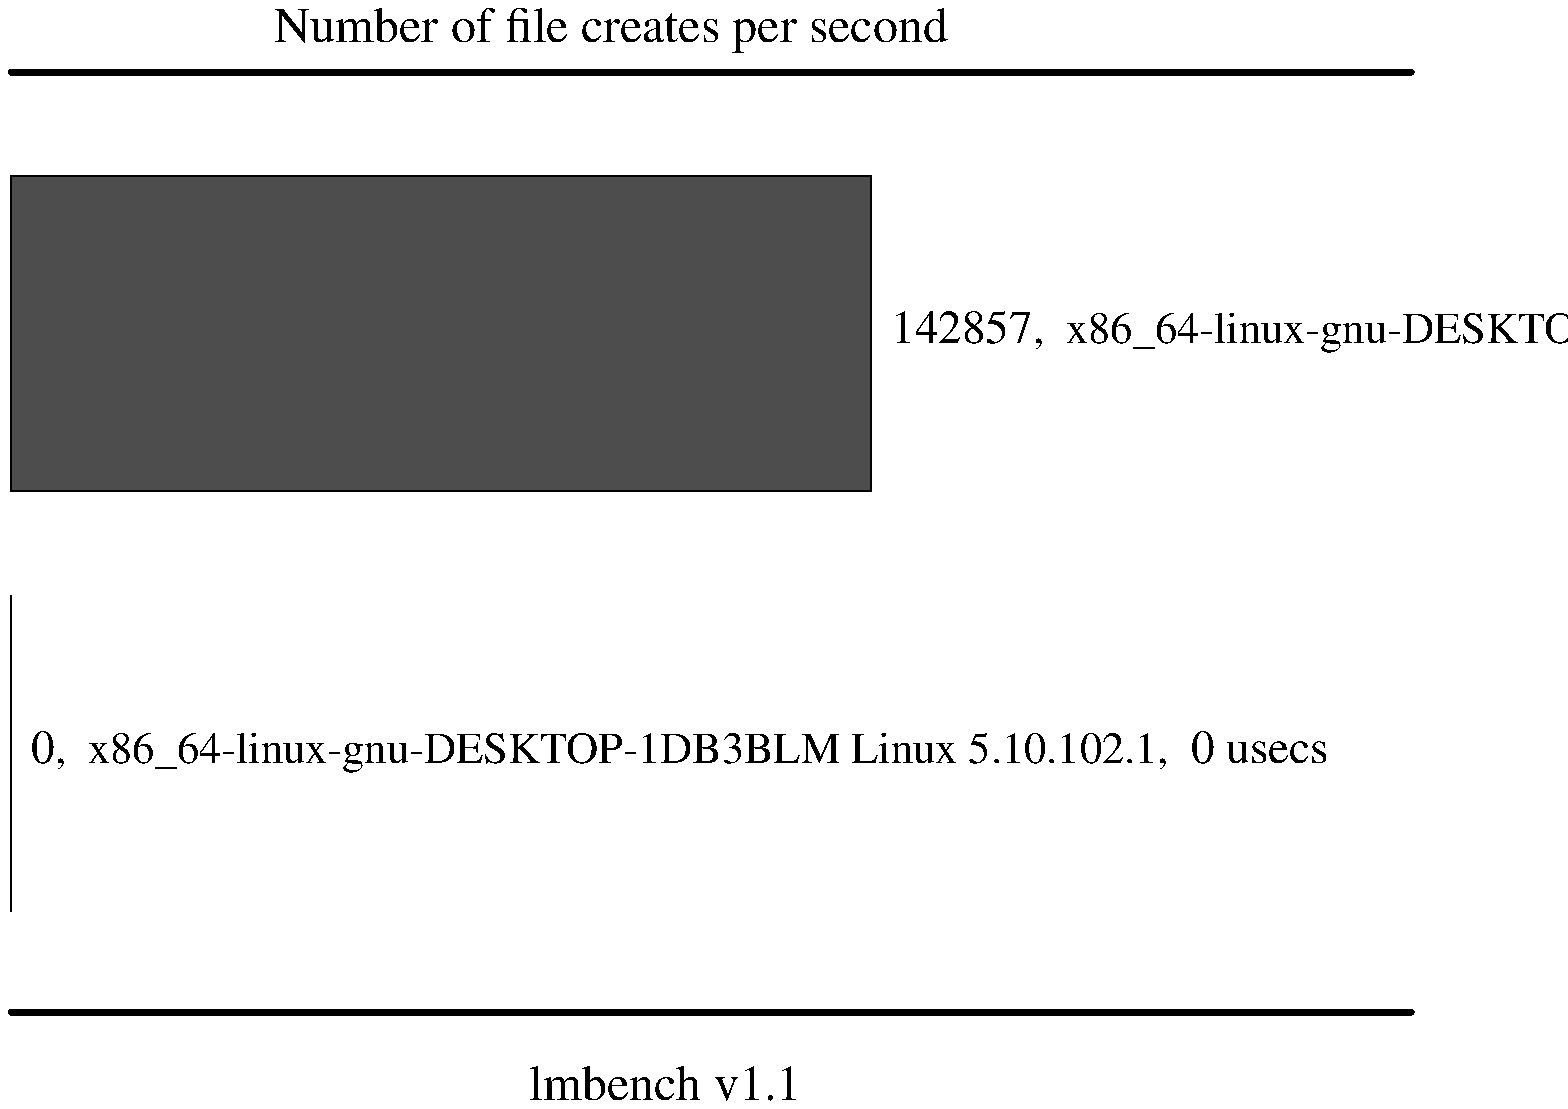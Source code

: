 .sp .75i
.po .23i
.ft R
.ps 16
.vs 21
.ce 100
\s+2Number of file creates per second\s0
.ce 0
.vs 
.PS
.ps 16
.vs 11
[
# Variables, tweek these.
	fillval = .12		# default fill value boxes
	xsize = 4.3		# width of the graph
	ysize = 4.2		# height of the graph
	n = 2
	boxpercent = 75 / 100
	gap = xsize / n * (1 - boxpercent)
	maxdata = 142857
	yscale = ysize / maxdata
	xscale = xsize / maxdata

# Draw the graph borders 
	O:	box invis ht ysize wid xsize
boxht = ysize / n * boxpercent
box fill .7 wid 142857 * xscale with .nw at O.nw - (0, gap /2 + 0 * (ysize/n))
"\s+1142857\s0,  x86_64-linux-gnu-DESKTOP-1DB3BLM Linux 5.10.102.1,\  \s+17\ usecs\s0" ljust at last box.e + .1,0
box fill .7 wid 0 * xscale with .nw at O.nw - (0, gap /2 + 1 * (ysize/n))
"\s+10\s0,  x86_64-linux-gnu-DESKTOP-1DB3BLM Linux 5.10.102.1,\  \s+10\ usecs\s0" ljust at last box.e + .1,0
]
box invis wid last [].wid + .5 ht last [].ht + .5 with .nw at last [].nw + (-.25, .25)
move to last [].nw + 0,.25
line thick 2 right 7
move to last [].sw - 0,.25
line thick 2 right 7
.PE
.ft
.ps
.vs
.po
.po .5i
.ft R
.ps 16
.vs 21
.sp .5
.ce 100
\s+2lmbench v1.1\s0
.po
.ft
.ps
.vs
.ce 0

